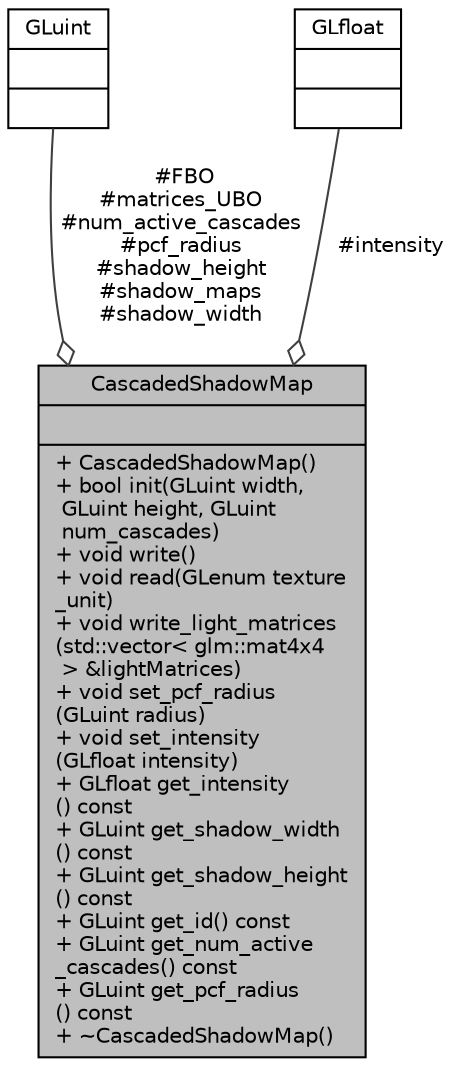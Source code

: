 digraph "CascadedShadowMap"
{
 // INTERACTIVE_SVG=YES
 // LATEX_PDF_SIZE
  bgcolor="transparent";
  edge [fontname="Helvetica",fontsize="10",labelfontname="Helvetica",labelfontsize="10"];
  node [fontname="Helvetica",fontsize="10",shape=record];
  Node1 [label="{CascadedShadowMap\n||+  CascadedShadowMap()\l+ bool init(GLuint width,\l GLuint height, GLuint\l num_cascades)\l+ void write()\l+ void read(GLenum texture\l_unit)\l+ void write_light_matrices\l(std::vector\< glm::mat4x4\l \> &lightMatrices)\l+ void set_pcf_radius\l(GLuint radius)\l+ void set_intensity\l(GLfloat intensity)\l+ GLfloat get_intensity\l() const\l+ GLuint get_shadow_width\l() const\l+ GLuint get_shadow_height\l() const\l+ GLuint get_id() const\l+ GLuint get_num_active\l_cascades() const\l+ GLuint get_pcf_radius\l() const\l+  ~CascadedShadowMap()\l}",height=0.2,width=0.4,color="black", fillcolor="grey75", style="filled", fontcolor="black",tooltip=" "];
  Node2 -> Node1 [color="grey25",fontsize="10",style="solid",label=" #FBO\n#matrices_UBO\n#num_active_cascades\n#pcf_radius\n#shadow_height\n#shadow_maps\n#shadow_width" ,arrowhead="odiamond",fontname="Helvetica"];
  Node2 [label="{GLuint\n||}",height=0.2,width=0.4,color="black",tooltip=" "];
  Node3 -> Node1 [color="grey25",fontsize="10",style="solid",label=" #intensity" ,arrowhead="odiamond",fontname="Helvetica"];
  Node3 [label="{GLfloat\n||}",height=0.2,width=0.4,color="black",tooltip=" "];
}
